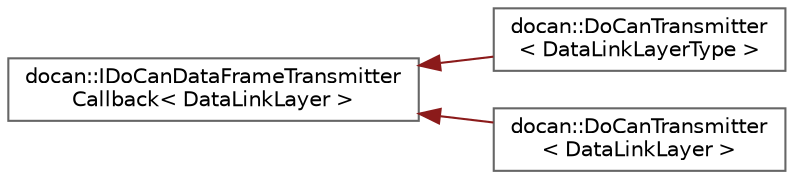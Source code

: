 digraph "Graphical Class Hierarchy"
{
 // LATEX_PDF_SIZE
  bgcolor="transparent";
  edge [fontname=Helvetica,fontsize=10,labelfontname=Helvetica,labelfontsize=10];
  node [fontname=Helvetica,fontsize=10,shape=box,height=0.2,width=0.4];
  rankdir="LR";
  Node0 [id="Node000000",label="docan::IDoCanDataFrameTransmitter\lCallback\< DataLinkLayer \>",height=0.2,width=0.4,color="grey40", fillcolor="white", style="filled",URL="$de/df4/classdocan_1_1IDoCanDataFrameTransmitterCallback.html",tooltip=" "];
  Node0 -> Node1 [id="edge39_Node000000_Node000001",dir="back",color="firebrick4",style="solid",tooltip=" "];
  Node1 [id="Node000001",label="docan::DoCanTransmitter\l\< DataLinkLayerType \>",height=0.2,width=0.4,color="grey40", fillcolor="white", style="filled",URL="$d6/dd6/classdocan_1_1DoCanTransmitter.html",tooltip=" "];
  Node0 -> Node2 [id="edge40_Node000000_Node000002",dir="back",color="firebrick4",style="solid",tooltip=" "];
  Node2 [id="Node000002",label="docan::DoCanTransmitter\l\< DataLinkLayer \>",height=0.2,width=0.4,color="grey40", fillcolor="white", style="filled",URL="$d6/dd6/classdocan_1_1DoCanTransmitter.html",tooltip=" "];
}
